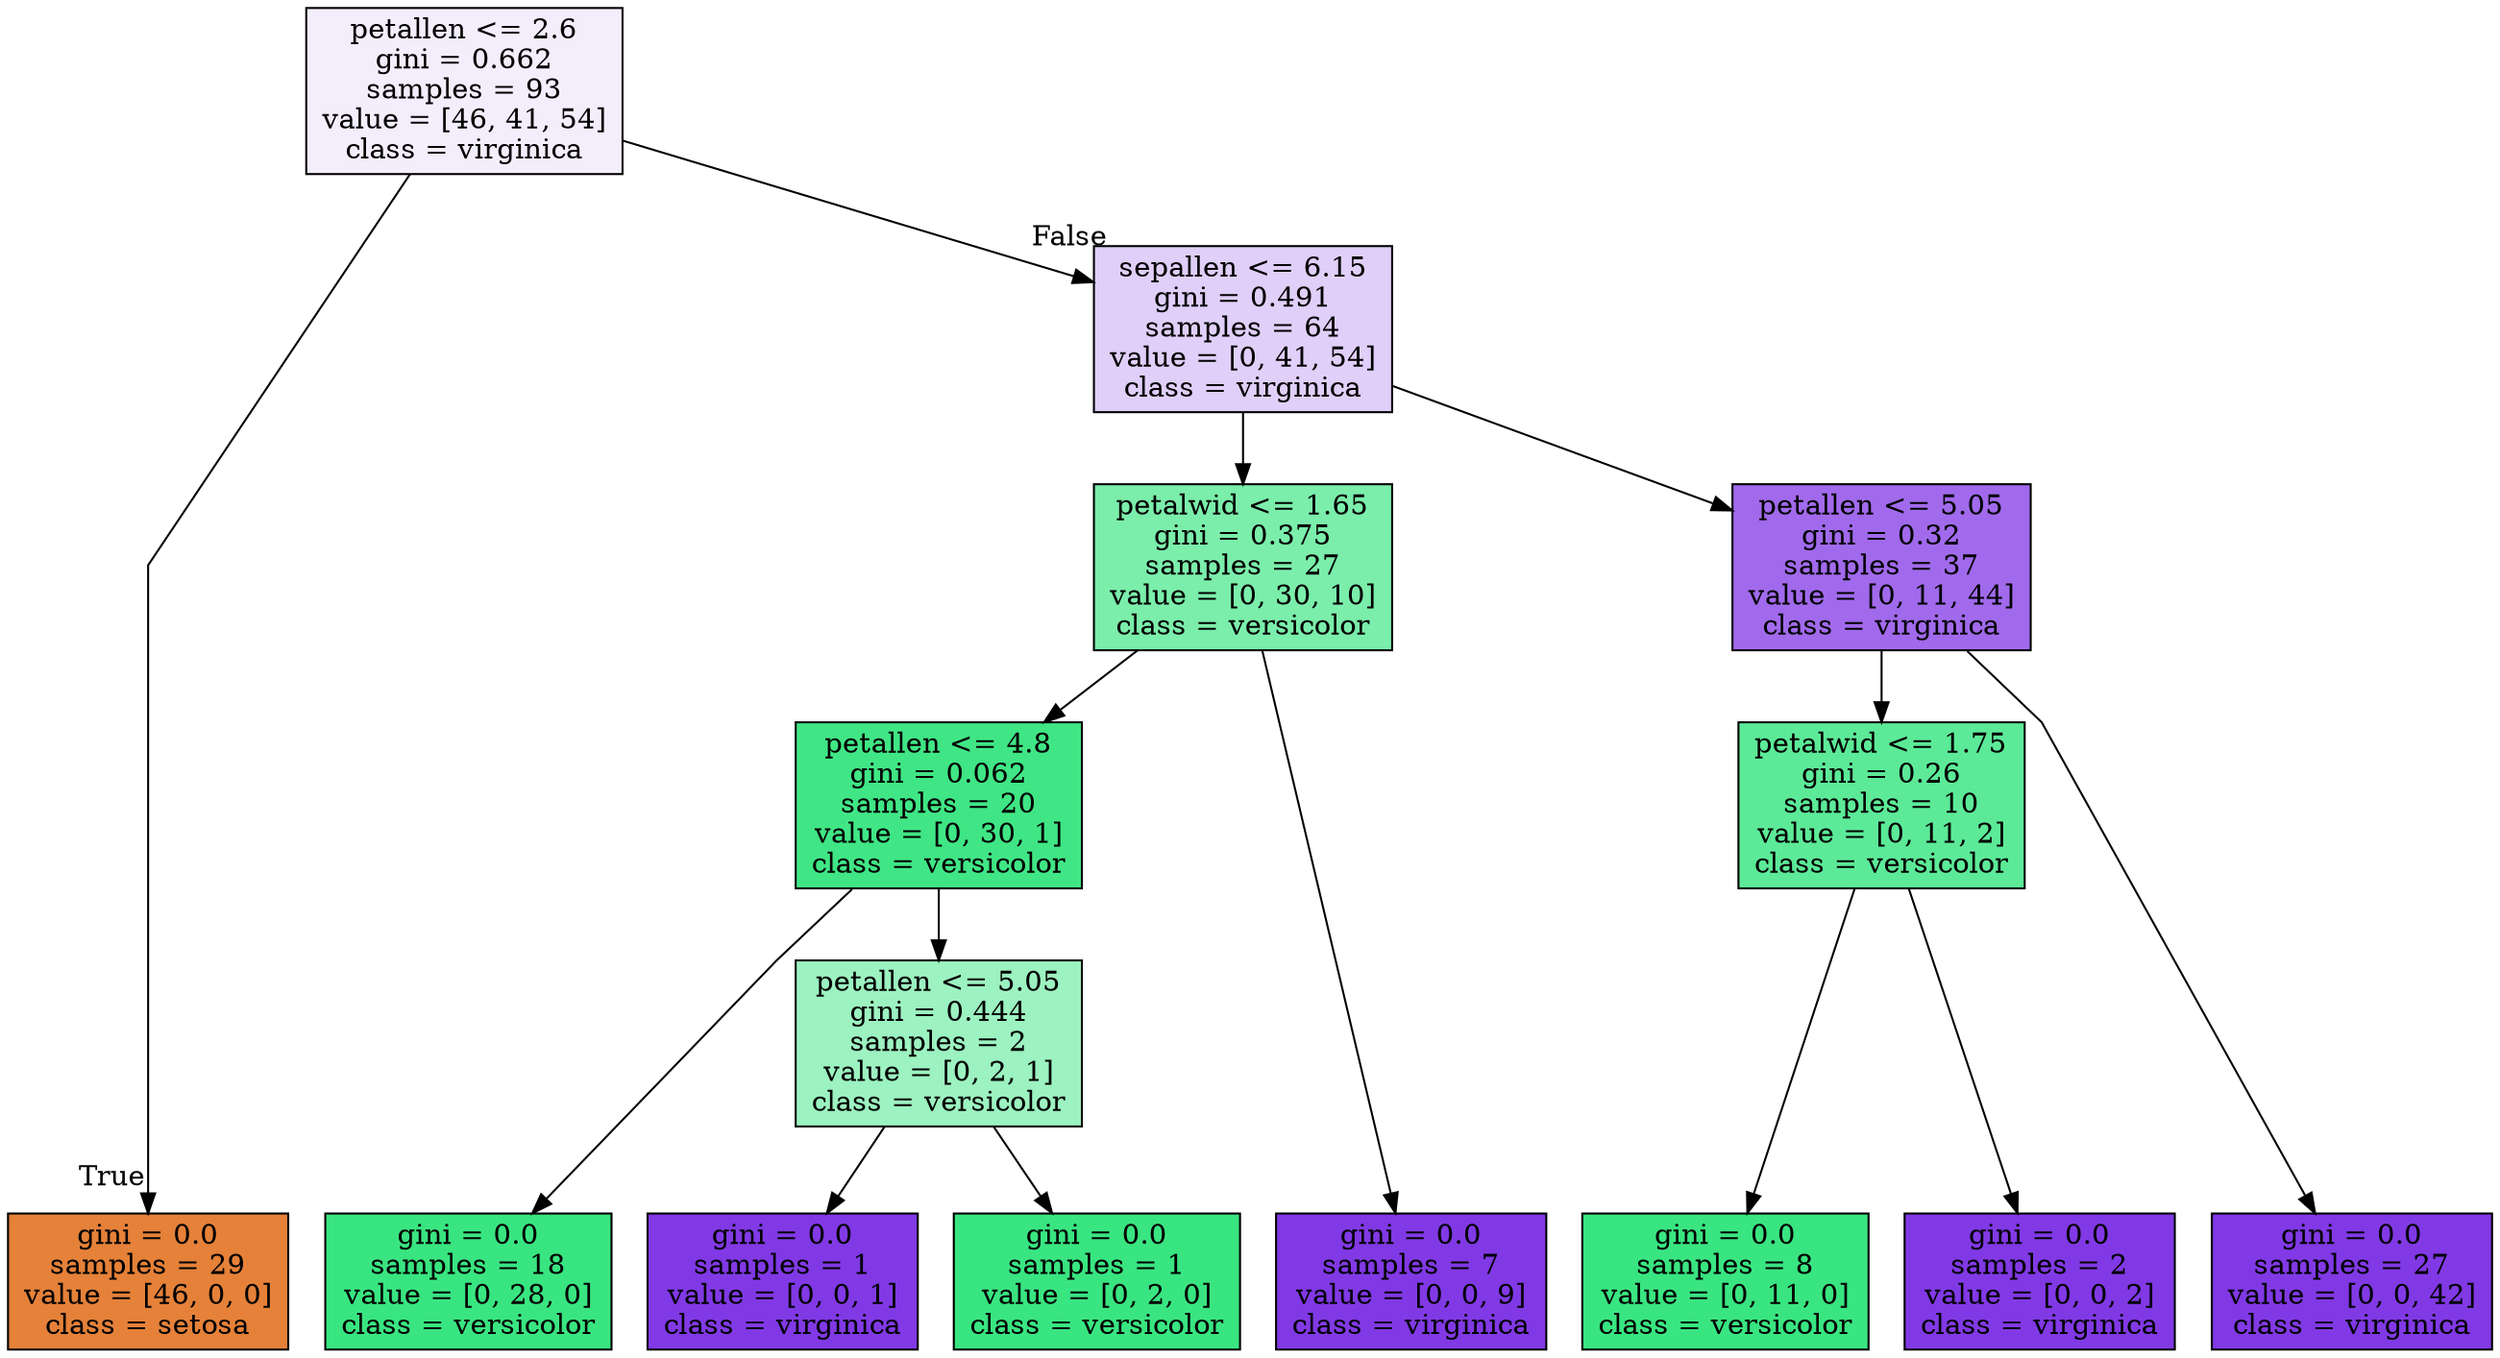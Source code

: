 digraph Tree {
node [shape=box, style="filled", color="black"] ;
graph [ranksep=equally, splines=polyline] ;
0 [label="petallen <= 2.6\ngini = 0.662\nsamples = 93\nvalue = [46, 41, 54]\nclass = virginica", fillcolor="#8139e515"] ;
1 [label="gini = 0.0\nsamples = 29\nvalue = [46, 0, 0]\nclass = setosa", fillcolor="#e58139ff"] ;
0 -> 1 [labeldistance=2.5, labelangle=45, headlabel="True"] ;
2 [label="sepallen <= 6.15\ngini = 0.491\nsamples = 64\nvalue = [0, 41, 54]\nclass = virginica", fillcolor="#8139e53d"] ;
0 -> 2 [labeldistance=2.5, labelangle=-45, headlabel="False"] ;
3 [label="petalwid <= 1.65\ngini = 0.375\nsamples = 27\nvalue = [0, 30, 10]\nclass = versicolor", fillcolor="#39e581aa"] ;
2 -> 3 ;
4 [label="petallen <= 4.8\ngini = 0.062\nsamples = 20\nvalue = [0, 30, 1]\nclass = versicolor", fillcolor="#39e581f6"] ;
3 -> 4 ;
5 [label="gini = 0.0\nsamples = 18\nvalue = [0, 28, 0]\nclass = versicolor", fillcolor="#39e581ff"] ;
4 -> 5 ;
6 [label="petallen <= 5.05\ngini = 0.444\nsamples = 2\nvalue = [0, 2, 1]\nclass = versicolor", fillcolor="#39e5817f"] ;
4 -> 6 ;
7 [label="gini = 0.0\nsamples = 1\nvalue = [0, 0, 1]\nclass = virginica", fillcolor="#8139e5ff"] ;
6 -> 7 ;
8 [label="gini = 0.0\nsamples = 1\nvalue = [0, 2, 0]\nclass = versicolor", fillcolor="#39e581ff"] ;
6 -> 8 ;
9 [label="gini = 0.0\nsamples = 7\nvalue = [0, 0, 9]\nclass = virginica", fillcolor="#8139e5ff"] ;
3 -> 9 ;
10 [label="petallen <= 5.05\ngini = 0.32\nsamples = 37\nvalue = [0, 11, 44]\nclass = virginica", fillcolor="#8139e5bf"] ;
2 -> 10 ;
11 [label="petalwid <= 1.75\ngini = 0.26\nsamples = 10\nvalue = [0, 11, 2]\nclass = versicolor", fillcolor="#39e581d1"] ;
10 -> 11 ;
12 [label="gini = 0.0\nsamples = 8\nvalue = [0, 11, 0]\nclass = versicolor", fillcolor="#39e581ff"] ;
11 -> 12 ;
13 [label="gini = 0.0\nsamples = 2\nvalue = [0, 0, 2]\nclass = virginica", fillcolor="#8139e5ff"] ;
11 -> 13 ;
14 [label="gini = 0.0\nsamples = 27\nvalue = [0, 0, 42]\nclass = virginica", fillcolor="#8139e5ff"] ;
10 -> 14 ;
{rank=same ; 0} ;
{rank=same ; 2} ;
{rank=same ; 3; 10} ;
{rank=same ; 4; 11} ;
{rank=same ; 6} ;
{rank=same ; 1; 5; 7; 8; 9; 12; 13; 14} ;
}